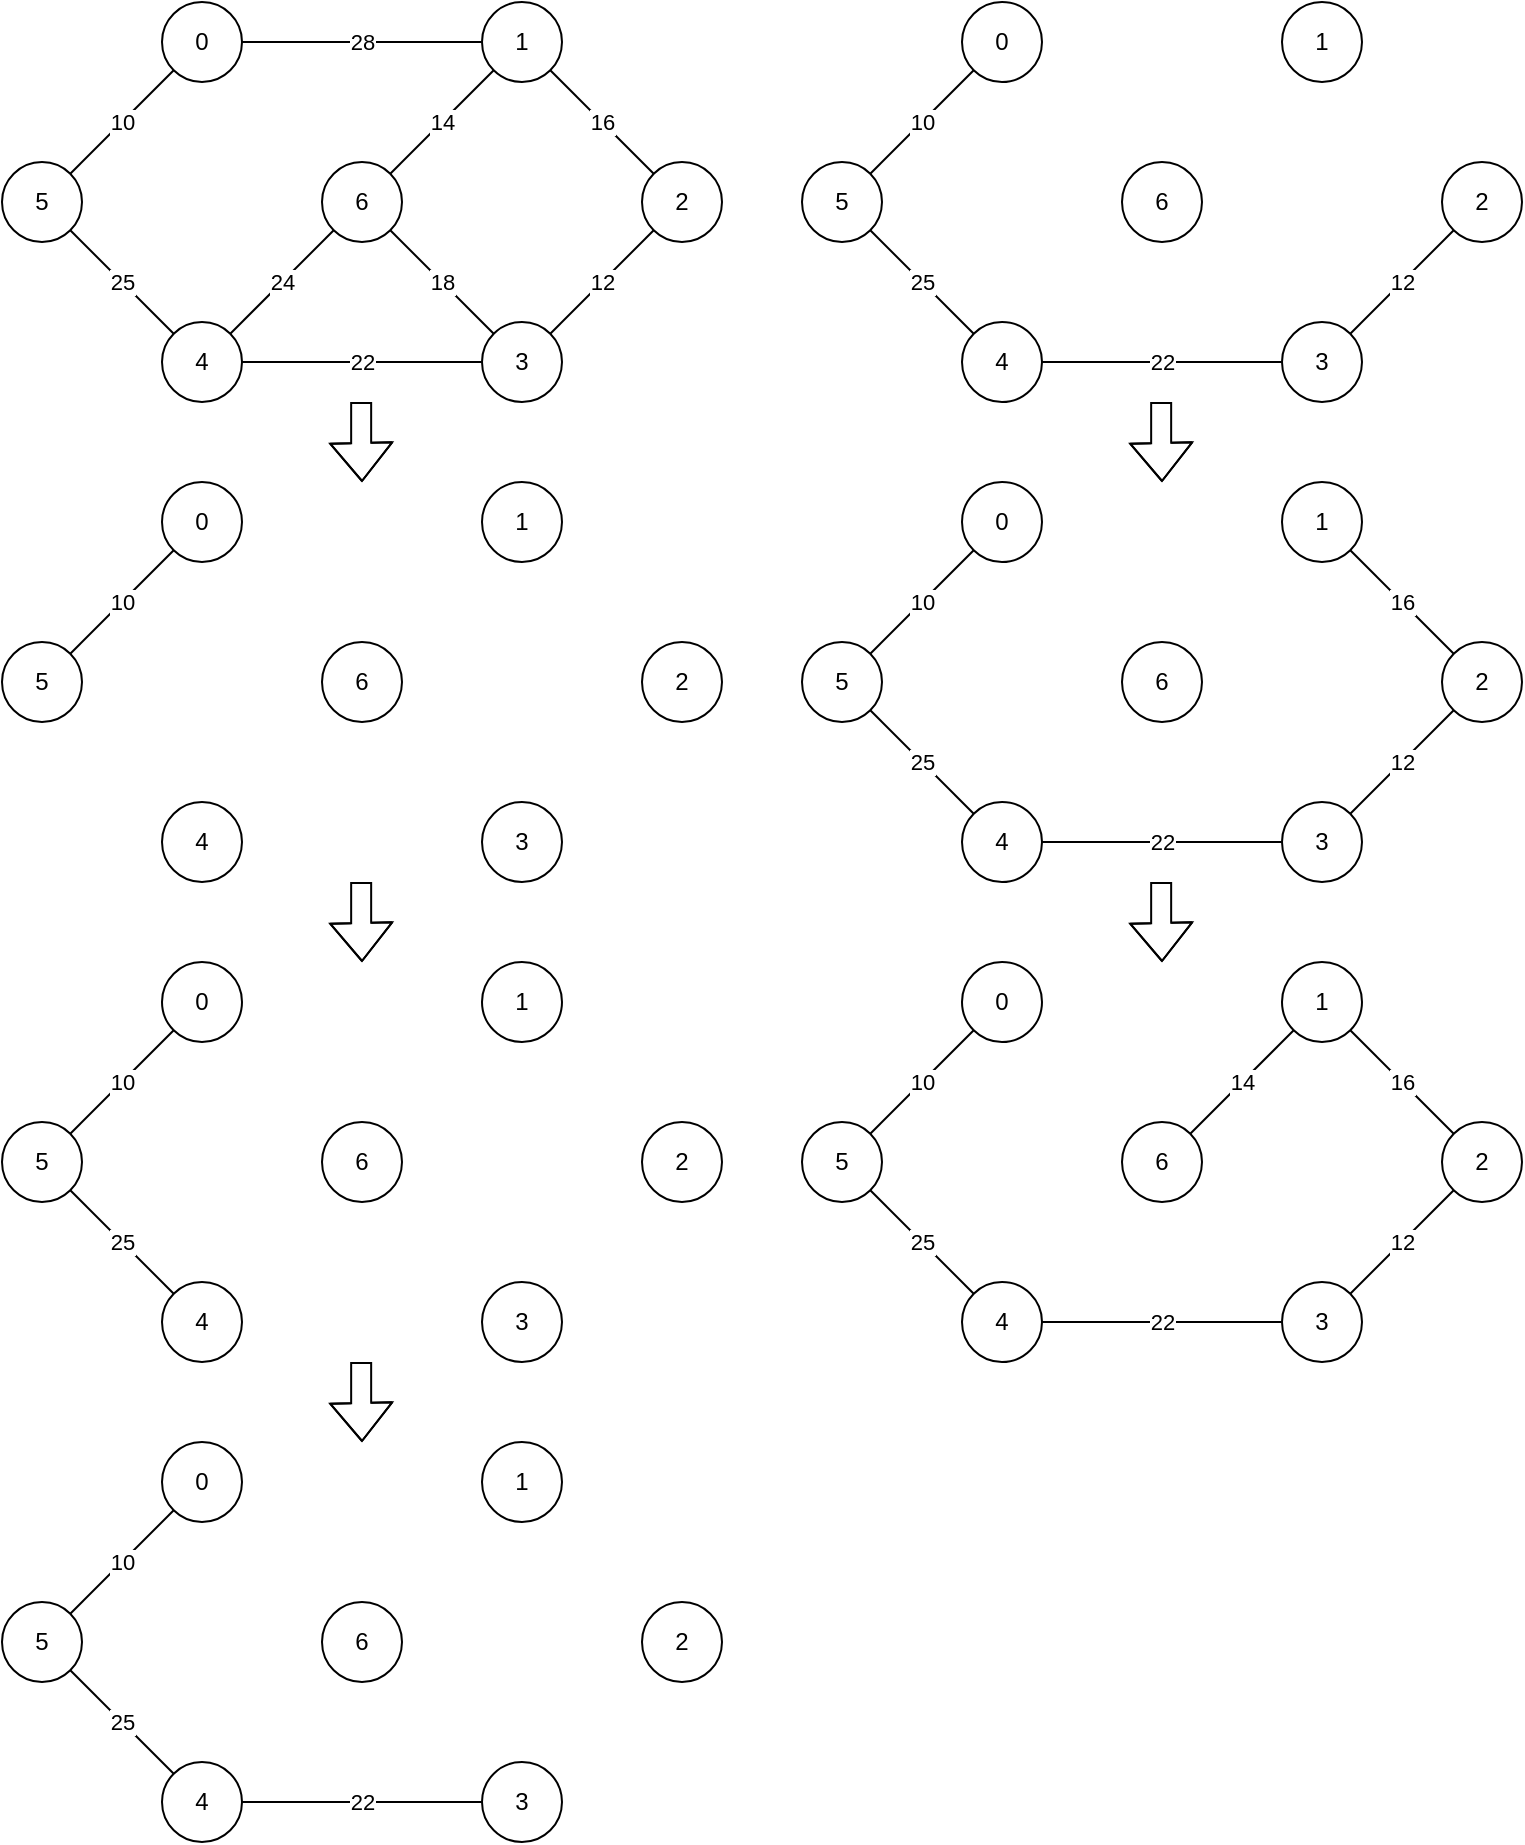 <mxfile version="18.1.1" type="device"><diagram id="4Q7hmLH9SRM8E9fn2qQQ" name="Page-1"><mxGraphModel dx="2844" dy="1528" grid="1" gridSize="10" guides="1" tooltips="1" connect="1" arrows="1" fold="1" page="1" pageScale="1" pageWidth="827" pageHeight="1169" math="0" shadow="0"><root><mxCell id="0"/><mxCell id="1" parent="0"/><mxCell id="DUyAEXDMTLzPHO5e6ggN-8" value="10" style="rounded=0;orthogonalLoop=1;jettySize=auto;html=1;exitX=0;exitY=1;exitDx=0;exitDy=0;endArrow=none;endFill=0;" edge="1" parent="1" source="DUyAEXDMTLzPHO5e6ggN-1" target="DUyAEXDMTLzPHO5e6ggN-6"><mxGeometry relative="1" as="geometry"/></mxCell><mxCell id="DUyAEXDMTLzPHO5e6ggN-10" value="28" style="edgeStyle=none;rounded=0;orthogonalLoop=1;jettySize=auto;html=1;exitX=1;exitY=0.5;exitDx=0;exitDy=0;endArrow=none;endFill=0;" edge="1" parent="1" source="DUyAEXDMTLzPHO5e6ggN-1" target="DUyAEXDMTLzPHO5e6ggN-7"><mxGeometry relative="1" as="geometry"/></mxCell><mxCell id="DUyAEXDMTLzPHO5e6ggN-1" value="0" style="ellipse;whiteSpace=wrap;html=1;aspect=fixed;" vertex="1" parent="1"><mxGeometry x="80" width="40" height="40" as="geometry"/></mxCell><mxCell id="DUyAEXDMTLzPHO5e6ggN-13" value="12" style="edgeStyle=none;rounded=0;orthogonalLoop=1;jettySize=auto;html=1;exitX=0;exitY=1;exitDx=0;exitDy=0;endArrow=none;endFill=0;" edge="1" parent="1" source="DUyAEXDMTLzPHO5e6ggN-2" target="DUyAEXDMTLzPHO5e6ggN-3"><mxGeometry relative="1" as="geometry"/></mxCell><mxCell id="DUyAEXDMTLzPHO5e6ggN-2" value="&lt;div&gt;2&lt;/div&gt;" style="ellipse;whiteSpace=wrap;html=1;aspect=fixed;" vertex="1" parent="1"><mxGeometry x="320" y="80" width="40" height="40" as="geometry"/></mxCell><mxCell id="DUyAEXDMTLzPHO5e6ggN-14" value="18" style="edgeStyle=none;rounded=0;orthogonalLoop=1;jettySize=auto;html=1;exitX=0;exitY=0;exitDx=0;exitDy=0;endArrow=none;endFill=0;" edge="1" parent="1" source="DUyAEXDMTLzPHO5e6ggN-3" target="DUyAEXDMTLzPHO5e6ggN-5"><mxGeometry relative="1" as="geometry"/></mxCell><mxCell id="DUyAEXDMTLzPHO5e6ggN-3" value="3" style="ellipse;whiteSpace=wrap;html=1;aspect=fixed;" vertex="1" parent="1"><mxGeometry x="240" y="160" width="40" height="40" as="geometry"/></mxCell><mxCell id="DUyAEXDMTLzPHO5e6ggN-16" value="22" style="edgeStyle=none;rounded=0;orthogonalLoop=1;jettySize=auto;html=1;exitX=1;exitY=0.5;exitDx=0;exitDy=0;endArrow=none;endFill=0;" edge="1" parent="1" source="DUyAEXDMTLzPHO5e6ggN-4" target="DUyAEXDMTLzPHO5e6ggN-3"><mxGeometry relative="1" as="geometry"/></mxCell><mxCell id="DUyAEXDMTLzPHO5e6ggN-4" value="4" style="ellipse;whiteSpace=wrap;html=1;aspect=fixed;" vertex="1" parent="1"><mxGeometry x="80" y="160" width="40" height="40" as="geometry"/></mxCell><mxCell id="DUyAEXDMTLzPHO5e6ggN-15" value="24" style="edgeStyle=none;rounded=0;orthogonalLoop=1;jettySize=auto;html=1;exitX=0;exitY=1;exitDx=0;exitDy=0;endArrow=none;endFill=0;" edge="1" parent="1" source="DUyAEXDMTLzPHO5e6ggN-5" target="DUyAEXDMTLzPHO5e6ggN-4"><mxGeometry relative="1" as="geometry"/></mxCell><mxCell id="DUyAEXDMTLzPHO5e6ggN-5" value="6" style="ellipse;whiteSpace=wrap;html=1;aspect=fixed;" vertex="1" parent="1"><mxGeometry x="160" y="80" width="40" height="40" as="geometry"/></mxCell><mxCell id="DUyAEXDMTLzPHO5e6ggN-9" value="25" style="edgeStyle=none;rounded=0;orthogonalLoop=1;jettySize=auto;html=1;exitX=1;exitY=1;exitDx=0;exitDy=0;endArrow=none;endFill=0;" edge="1" parent="1" source="DUyAEXDMTLzPHO5e6ggN-6" target="DUyAEXDMTLzPHO5e6ggN-4"><mxGeometry relative="1" as="geometry"/></mxCell><mxCell id="DUyAEXDMTLzPHO5e6ggN-6" value="5" style="ellipse;whiteSpace=wrap;html=1;aspect=fixed;" vertex="1" parent="1"><mxGeometry y="80" width="40" height="40" as="geometry"/></mxCell><mxCell id="DUyAEXDMTLzPHO5e6ggN-11" value="14" style="edgeStyle=none;rounded=0;orthogonalLoop=1;jettySize=auto;html=1;exitX=0;exitY=1;exitDx=0;exitDy=0;endArrow=none;endFill=0;" edge="1" parent="1" source="DUyAEXDMTLzPHO5e6ggN-7" target="DUyAEXDMTLzPHO5e6ggN-5"><mxGeometry relative="1" as="geometry"/></mxCell><mxCell id="DUyAEXDMTLzPHO5e6ggN-12" value="16" style="edgeStyle=none;rounded=0;orthogonalLoop=1;jettySize=auto;html=1;exitX=1;exitY=1;exitDx=0;exitDy=0;endArrow=none;endFill=0;" edge="1" parent="1" source="DUyAEXDMTLzPHO5e6ggN-7" target="DUyAEXDMTLzPHO5e6ggN-2"><mxGeometry relative="1" as="geometry"/></mxCell><mxCell id="DUyAEXDMTLzPHO5e6ggN-7" value="1" style="ellipse;whiteSpace=wrap;html=1;aspect=fixed;" vertex="1" parent="1"><mxGeometry x="240" width="40" height="40" as="geometry"/></mxCell><mxCell id="DUyAEXDMTLzPHO5e6ggN-33" value="10" style="edgeStyle=none;rounded=0;orthogonalLoop=1;jettySize=auto;html=1;exitX=0;exitY=1;exitDx=0;exitDy=0;entryX=1;entryY=0;entryDx=0;entryDy=0;endArrow=none;endFill=0;" edge="1" parent="1" source="DUyAEXDMTLzPHO5e6ggN-19" target="DUyAEXDMTLzPHO5e6ggN-29"><mxGeometry relative="1" as="geometry"/></mxCell><mxCell id="DUyAEXDMTLzPHO5e6ggN-19" value="0" style="ellipse;whiteSpace=wrap;html=1;aspect=fixed;" vertex="1" parent="1"><mxGeometry x="80" y="240" width="40" height="40" as="geometry"/></mxCell><mxCell id="DUyAEXDMTLzPHO5e6ggN-21" value="&lt;div&gt;2&lt;/div&gt;" style="ellipse;whiteSpace=wrap;html=1;aspect=fixed;" vertex="1" parent="1"><mxGeometry x="320" y="320" width="40" height="40" as="geometry"/></mxCell><mxCell id="DUyAEXDMTLzPHO5e6ggN-23" value="3" style="ellipse;whiteSpace=wrap;html=1;aspect=fixed;" vertex="1" parent="1"><mxGeometry x="240" y="400" width="40" height="40" as="geometry"/></mxCell><mxCell id="DUyAEXDMTLzPHO5e6ggN-25" value="4" style="ellipse;whiteSpace=wrap;html=1;aspect=fixed;" vertex="1" parent="1"><mxGeometry x="80" y="400" width="40" height="40" as="geometry"/></mxCell><mxCell id="DUyAEXDMTLzPHO5e6ggN-27" value="6" style="ellipse;whiteSpace=wrap;html=1;aspect=fixed;" vertex="1" parent="1"><mxGeometry x="160" y="320" width="40" height="40" as="geometry"/></mxCell><mxCell id="DUyAEXDMTLzPHO5e6ggN-29" value="5" style="ellipse;whiteSpace=wrap;html=1;aspect=fixed;" vertex="1" parent="1"><mxGeometry y="320" width="40" height="40" as="geometry"/></mxCell><mxCell id="DUyAEXDMTLzPHO5e6ggN-32" value="1" style="ellipse;whiteSpace=wrap;html=1;aspect=fixed;" vertex="1" parent="1"><mxGeometry x="240" y="240" width="40" height="40" as="geometry"/></mxCell><mxCell id="DUyAEXDMTLzPHO5e6ggN-38" value="10" style="edgeStyle=none;rounded=0;orthogonalLoop=1;jettySize=auto;html=1;exitX=0;exitY=1;exitDx=0;exitDy=0;entryX=1;entryY=0;entryDx=0;entryDy=0;endArrow=none;endFill=0;" edge="1" parent="1" source="DUyAEXDMTLzPHO5e6ggN-39" target="DUyAEXDMTLzPHO5e6ggN-44"><mxGeometry relative="1" as="geometry"/></mxCell><mxCell id="DUyAEXDMTLzPHO5e6ggN-39" value="0" style="ellipse;whiteSpace=wrap;html=1;aspect=fixed;" vertex="1" parent="1"><mxGeometry x="80" y="480" width="40" height="40" as="geometry"/></mxCell><mxCell id="DUyAEXDMTLzPHO5e6ggN-40" value="&lt;div&gt;2&lt;/div&gt;" style="ellipse;whiteSpace=wrap;html=1;aspect=fixed;" vertex="1" parent="1"><mxGeometry x="320" y="560" width="40" height="40" as="geometry"/></mxCell><mxCell id="DUyAEXDMTLzPHO5e6ggN-41" value="3" style="ellipse;whiteSpace=wrap;html=1;aspect=fixed;" vertex="1" parent="1"><mxGeometry x="240" y="640" width="40" height="40" as="geometry"/></mxCell><mxCell id="DUyAEXDMTLzPHO5e6ggN-42" value="4" style="ellipse;whiteSpace=wrap;html=1;aspect=fixed;" vertex="1" parent="1"><mxGeometry x="80" y="640" width="40" height="40" as="geometry"/></mxCell><mxCell id="DUyAEXDMTLzPHO5e6ggN-43" value="6" style="ellipse;whiteSpace=wrap;html=1;aspect=fixed;" vertex="1" parent="1"><mxGeometry x="160" y="560" width="40" height="40" as="geometry"/></mxCell><mxCell id="DUyAEXDMTLzPHO5e6ggN-46" value="25" style="edgeStyle=none;rounded=0;orthogonalLoop=1;jettySize=auto;html=1;exitX=1;exitY=1;exitDx=0;exitDy=0;endArrow=none;endFill=0;" edge="1" parent="1" source="DUyAEXDMTLzPHO5e6ggN-44" target="DUyAEXDMTLzPHO5e6ggN-42"><mxGeometry relative="1" as="geometry"/></mxCell><mxCell id="DUyAEXDMTLzPHO5e6ggN-44" value="5" style="ellipse;whiteSpace=wrap;html=1;aspect=fixed;" vertex="1" parent="1"><mxGeometry y="560" width="40" height="40" as="geometry"/></mxCell><mxCell id="DUyAEXDMTLzPHO5e6ggN-45" value="1" style="ellipse;whiteSpace=wrap;html=1;aspect=fixed;" vertex="1" parent="1"><mxGeometry x="240" y="480" width="40" height="40" as="geometry"/></mxCell><mxCell id="DUyAEXDMTLzPHO5e6ggN-47" value="10" style="edgeStyle=none;rounded=0;orthogonalLoop=1;jettySize=auto;html=1;exitX=0;exitY=1;exitDx=0;exitDy=0;entryX=1;entryY=0;entryDx=0;entryDy=0;endArrow=none;endFill=0;" edge="1" parent="1" source="DUyAEXDMTLzPHO5e6ggN-48" target="DUyAEXDMTLzPHO5e6ggN-54"><mxGeometry relative="1" as="geometry"/></mxCell><mxCell id="DUyAEXDMTLzPHO5e6ggN-48" value="0" style="ellipse;whiteSpace=wrap;html=1;aspect=fixed;" vertex="1" parent="1"><mxGeometry x="80" y="720" width="40" height="40" as="geometry"/></mxCell><mxCell id="DUyAEXDMTLzPHO5e6ggN-49" value="&lt;div&gt;2&lt;/div&gt;" style="ellipse;whiteSpace=wrap;html=1;aspect=fixed;" vertex="1" parent="1"><mxGeometry x="320" y="800" width="40" height="40" as="geometry"/></mxCell><mxCell id="DUyAEXDMTLzPHO5e6ggN-50" value="3" style="ellipse;whiteSpace=wrap;html=1;aspect=fixed;" vertex="1" parent="1"><mxGeometry x="240" y="880" width="40" height="40" as="geometry"/></mxCell><mxCell id="DUyAEXDMTLzPHO5e6ggN-56" value="22" style="edgeStyle=none;rounded=0;orthogonalLoop=1;jettySize=auto;html=1;exitX=1;exitY=0.5;exitDx=0;exitDy=0;entryX=0;entryY=0.5;entryDx=0;entryDy=0;endArrow=none;endFill=0;" edge="1" parent="1" source="DUyAEXDMTLzPHO5e6ggN-51" target="DUyAEXDMTLzPHO5e6ggN-50"><mxGeometry relative="1" as="geometry"/></mxCell><mxCell id="DUyAEXDMTLzPHO5e6ggN-51" value="4" style="ellipse;whiteSpace=wrap;html=1;aspect=fixed;" vertex="1" parent="1"><mxGeometry x="80" y="880" width="40" height="40" as="geometry"/></mxCell><mxCell id="DUyAEXDMTLzPHO5e6ggN-52" value="6" style="ellipse;whiteSpace=wrap;html=1;aspect=fixed;" vertex="1" parent="1"><mxGeometry x="160" y="800" width="40" height="40" as="geometry"/></mxCell><mxCell id="DUyAEXDMTLzPHO5e6ggN-53" value="25" style="edgeStyle=none;rounded=0;orthogonalLoop=1;jettySize=auto;html=1;exitX=1;exitY=1;exitDx=0;exitDy=0;endArrow=none;endFill=0;" edge="1" parent="1" source="DUyAEXDMTLzPHO5e6ggN-54" target="DUyAEXDMTLzPHO5e6ggN-51"><mxGeometry relative="1" as="geometry"/></mxCell><mxCell id="DUyAEXDMTLzPHO5e6ggN-54" value="5" style="ellipse;whiteSpace=wrap;html=1;aspect=fixed;" vertex="1" parent="1"><mxGeometry y="800" width="40" height="40" as="geometry"/></mxCell><mxCell id="DUyAEXDMTLzPHO5e6ggN-55" value="1" style="ellipse;whiteSpace=wrap;html=1;aspect=fixed;" vertex="1" parent="1"><mxGeometry x="240" y="720" width="40" height="40" as="geometry"/></mxCell><mxCell id="DUyAEXDMTLzPHO5e6ggN-57" value="10" style="edgeStyle=none;rounded=0;orthogonalLoop=1;jettySize=auto;html=1;exitX=0;exitY=1;exitDx=0;exitDy=0;entryX=1;entryY=0;entryDx=0;entryDy=0;endArrow=none;endFill=0;" edge="1" parent="1" source="DUyAEXDMTLzPHO5e6ggN-58" target="DUyAEXDMTLzPHO5e6ggN-65"><mxGeometry relative="1" as="geometry"/></mxCell><mxCell id="DUyAEXDMTLzPHO5e6ggN-58" value="0" style="ellipse;whiteSpace=wrap;html=1;aspect=fixed;" vertex="1" parent="1"><mxGeometry x="480" width="40" height="40" as="geometry"/></mxCell><mxCell id="DUyAEXDMTLzPHO5e6ggN-59" value="&lt;div&gt;2&lt;/div&gt;" style="ellipse;whiteSpace=wrap;html=1;aspect=fixed;" vertex="1" parent="1"><mxGeometry x="720" y="80" width="40" height="40" as="geometry"/></mxCell><mxCell id="DUyAEXDMTLzPHO5e6ggN-67" value="12" style="edgeStyle=none;rounded=0;orthogonalLoop=1;jettySize=auto;html=1;exitX=1;exitY=0;exitDx=0;exitDy=0;endArrow=none;endFill=0;" edge="1" parent="1" source="DUyAEXDMTLzPHO5e6ggN-60" target="DUyAEXDMTLzPHO5e6ggN-59"><mxGeometry relative="1" as="geometry"/></mxCell><mxCell id="DUyAEXDMTLzPHO5e6ggN-60" value="3" style="ellipse;whiteSpace=wrap;html=1;aspect=fixed;" vertex="1" parent="1"><mxGeometry x="640" y="160" width="40" height="40" as="geometry"/></mxCell><mxCell id="DUyAEXDMTLzPHO5e6ggN-61" value="22" style="edgeStyle=none;rounded=0;orthogonalLoop=1;jettySize=auto;html=1;exitX=1;exitY=0.5;exitDx=0;exitDy=0;entryX=0;entryY=0.5;entryDx=0;entryDy=0;endArrow=none;endFill=0;" edge="1" parent="1" source="DUyAEXDMTLzPHO5e6ggN-62" target="DUyAEXDMTLzPHO5e6ggN-60"><mxGeometry relative="1" as="geometry"/></mxCell><mxCell id="DUyAEXDMTLzPHO5e6ggN-62" value="4" style="ellipse;whiteSpace=wrap;html=1;aspect=fixed;" vertex="1" parent="1"><mxGeometry x="480" y="160" width="40" height="40" as="geometry"/></mxCell><mxCell id="DUyAEXDMTLzPHO5e6ggN-63" value="6" style="ellipse;whiteSpace=wrap;html=1;aspect=fixed;" vertex="1" parent="1"><mxGeometry x="560" y="80" width="40" height="40" as="geometry"/></mxCell><mxCell id="DUyAEXDMTLzPHO5e6ggN-64" value="25" style="edgeStyle=none;rounded=0;orthogonalLoop=1;jettySize=auto;html=1;exitX=1;exitY=1;exitDx=0;exitDy=0;endArrow=none;endFill=0;" edge="1" parent="1" source="DUyAEXDMTLzPHO5e6ggN-65" target="DUyAEXDMTLzPHO5e6ggN-62"><mxGeometry relative="1" as="geometry"/></mxCell><mxCell id="DUyAEXDMTLzPHO5e6ggN-65" value="5" style="ellipse;whiteSpace=wrap;html=1;aspect=fixed;" vertex="1" parent="1"><mxGeometry x="400" y="80" width="40" height="40" as="geometry"/></mxCell><mxCell id="DUyAEXDMTLzPHO5e6ggN-66" value="1" style="ellipse;whiteSpace=wrap;html=1;aspect=fixed;" vertex="1" parent="1"><mxGeometry x="640" width="40" height="40" as="geometry"/></mxCell><mxCell id="DUyAEXDMTLzPHO5e6ggN-68" value="10" style="edgeStyle=none;rounded=0;orthogonalLoop=1;jettySize=auto;html=1;exitX=0;exitY=1;exitDx=0;exitDy=0;entryX=1;entryY=0;entryDx=0;entryDy=0;endArrow=none;endFill=0;" edge="1" parent="1" source="DUyAEXDMTLzPHO5e6ggN-69" target="DUyAEXDMTLzPHO5e6ggN-77"><mxGeometry relative="1" as="geometry"/></mxCell><mxCell id="DUyAEXDMTLzPHO5e6ggN-69" value="0" style="ellipse;whiteSpace=wrap;html=1;aspect=fixed;" vertex="1" parent="1"><mxGeometry x="480" y="240" width="40" height="40" as="geometry"/></mxCell><mxCell id="DUyAEXDMTLzPHO5e6ggN-70" value="&lt;div&gt;2&lt;/div&gt;" style="ellipse;whiteSpace=wrap;html=1;aspect=fixed;" vertex="1" parent="1"><mxGeometry x="720" y="320" width="40" height="40" as="geometry"/></mxCell><mxCell id="DUyAEXDMTLzPHO5e6ggN-71" value="12" style="edgeStyle=none;rounded=0;orthogonalLoop=1;jettySize=auto;html=1;exitX=1;exitY=0;exitDx=0;exitDy=0;endArrow=none;endFill=0;" edge="1" parent="1" source="DUyAEXDMTLzPHO5e6ggN-72" target="DUyAEXDMTLzPHO5e6ggN-70"><mxGeometry relative="1" as="geometry"/></mxCell><mxCell id="DUyAEXDMTLzPHO5e6ggN-72" value="3" style="ellipse;whiteSpace=wrap;html=1;aspect=fixed;" vertex="1" parent="1"><mxGeometry x="640" y="400" width="40" height="40" as="geometry"/></mxCell><mxCell id="DUyAEXDMTLzPHO5e6ggN-73" value="22" style="edgeStyle=none;rounded=0;orthogonalLoop=1;jettySize=auto;html=1;exitX=1;exitY=0.5;exitDx=0;exitDy=0;entryX=0;entryY=0.5;entryDx=0;entryDy=0;endArrow=none;endFill=0;" edge="1" parent="1" source="DUyAEXDMTLzPHO5e6ggN-74" target="DUyAEXDMTLzPHO5e6ggN-72"><mxGeometry relative="1" as="geometry"/></mxCell><mxCell id="DUyAEXDMTLzPHO5e6ggN-74" value="4" style="ellipse;whiteSpace=wrap;html=1;aspect=fixed;" vertex="1" parent="1"><mxGeometry x="480" y="400" width="40" height="40" as="geometry"/></mxCell><mxCell id="DUyAEXDMTLzPHO5e6ggN-75" value="6" style="ellipse;whiteSpace=wrap;html=1;aspect=fixed;" vertex="1" parent="1"><mxGeometry x="560" y="320" width="40" height="40" as="geometry"/></mxCell><mxCell id="DUyAEXDMTLzPHO5e6ggN-76" value="25" style="edgeStyle=none;rounded=0;orthogonalLoop=1;jettySize=auto;html=1;exitX=1;exitY=1;exitDx=0;exitDy=0;endArrow=none;endFill=0;" edge="1" parent="1" source="DUyAEXDMTLzPHO5e6ggN-77" target="DUyAEXDMTLzPHO5e6ggN-74"><mxGeometry relative="1" as="geometry"/></mxCell><mxCell id="DUyAEXDMTLzPHO5e6ggN-77" value="5" style="ellipse;whiteSpace=wrap;html=1;aspect=fixed;" vertex="1" parent="1"><mxGeometry x="400" y="320" width="40" height="40" as="geometry"/></mxCell><mxCell id="DUyAEXDMTLzPHO5e6ggN-79" value="16" style="edgeStyle=none;rounded=0;orthogonalLoop=1;jettySize=auto;html=1;exitX=1;exitY=1;exitDx=0;exitDy=0;endArrow=none;endFill=0;" edge="1" parent="1" source="DUyAEXDMTLzPHO5e6ggN-78" target="DUyAEXDMTLzPHO5e6ggN-70"><mxGeometry relative="1" as="geometry"/></mxCell><mxCell id="DUyAEXDMTLzPHO5e6ggN-78" value="1" style="ellipse;whiteSpace=wrap;html=1;aspect=fixed;" vertex="1" parent="1"><mxGeometry x="640" y="240" width="40" height="40" as="geometry"/></mxCell><mxCell id="DUyAEXDMTLzPHO5e6ggN-80" value="10" style="edgeStyle=none;rounded=0;orthogonalLoop=1;jettySize=auto;html=1;exitX=0;exitY=1;exitDx=0;exitDy=0;entryX=1;entryY=0;entryDx=0;entryDy=0;endArrow=none;endFill=0;" edge="1" parent="1" source="DUyAEXDMTLzPHO5e6ggN-81" target="DUyAEXDMTLzPHO5e6ggN-89"><mxGeometry relative="1" as="geometry"/></mxCell><mxCell id="DUyAEXDMTLzPHO5e6ggN-81" value="0" style="ellipse;whiteSpace=wrap;html=1;aspect=fixed;" vertex="1" parent="1"><mxGeometry x="480" y="480" width="40" height="40" as="geometry"/></mxCell><mxCell id="DUyAEXDMTLzPHO5e6ggN-82" value="&lt;div&gt;2&lt;/div&gt;" style="ellipse;whiteSpace=wrap;html=1;aspect=fixed;" vertex="1" parent="1"><mxGeometry x="720" y="560" width="40" height="40" as="geometry"/></mxCell><mxCell id="DUyAEXDMTLzPHO5e6ggN-83" value="12" style="edgeStyle=none;rounded=0;orthogonalLoop=1;jettySize=auto;html=1;exitX=1;exitY=0;exitDx=0;exitDy=0;endArrow=none;endFill=0;" edge="1" parent="1" source="DUyAEXDMTLzPHO5e6ggN-84" target="DUyAEXDMTLzPHO5e6ggN-82"><mxGeometry relative="1" as="geometry"/></mxCell><mxCell id="DUyAEXDMTLzPHO5e6ggN-84" value="3" style="ellipse;whiteSpace=wrap;html=1;aspect=fixed;" vertex="1" parent="1"><mxGeometry x="640" y="640" width="40" height="40" as="geometry"/></mxCell><mxCell id="DUyAEXDMTLzPHO5e6ggN-85" value="22" style="edgeStyle=none;rounded=0;orthogonalLoop=1;jettySize=auto;html=1;exitX=1;exitY=0.5;exitDx=0;exitDy=0;entryX=0;entryY=0.5;entryDx=0;entryDy=0;endArrow=none;endFill=0;" edge="1" parent="1" source="DUyAEXDMTLzPHO5e6ggN-86" target="DUyAEXDMTLzPHO5e6ggN-84"><mxGeometry relative="1" as="geometry"/></mxCell><mxCell id="DUyAEXDMTLzPHO5e6ggN-86" value="4" style="ellipse;whiteSpace=wrap;html=1;aspect=fixed;" vertex="1" parent="1"><mxGeometry x="480" y="640" width="40" height="40" as="geometry"/></mxCell><mxCell id="DUyAEXDMTLzPHO5e6ggN-87" value="6" style="ellipse;whiteSpace=wrap;html=1;aspect=fixed;" vertex="1" parent="1"><mxGeometry x="560" y="560" width="40" height="40" as="geometry"/></mxCell><mxCell id="DUyAEXDMTLzPHO5e6ggN-88" value="25" style="edgeStyle=none;rounded=0;orthogonalLoop=1;jettySize=auto;html=1;exitX=1;exitY=1;exitDx=0;exitDy=0;endArrow=none;endFill=0;" edge="1" parent="1" source="DUyAEXDMTLzPHO5e6ggN-89" target="DUyAEXDMTLzPHO5e6ggN-86"><mxGeometry relative="1" as="geometry"/></mxCell><mxCell id="DUyAEXDMTLzPHO5e6ggN-89" value="5" style="ellipse;whiteSpace=wrap;html=1;aspect=fixed;" vertex="1" parent="1"><mxGeometry x="400" y="560" width="40" height="40" as="geometry"/></mxCell><mxCell id="DUyAEXDMTLzPHO5e6ggN-90" value="16" style="edgeStyle=none;rounded=0;orthogonalLoop=1;jettySize=auto;html=1;exitX=1;exitY=1;exitDx=0;exitDy=0;endArrow=none;endFill=0;" edge="1" parent="1" source="DUyAEXDMTLzPHO5e6ggN-91" target="DUyAEXDMTLzPHO5e6ggN-82"><mxGeometry relative="1" as="geometry"/></mxCell><mxCell id="DUyAEXDMTLzPHO5e6ggN-92" value="14" style="edgeStyle=none;rounded=0;orthogonalLoop=1;jettySize=auto;html=1;exitX=0;exitY=1;exitDx=0;exitDy=0;endArrow=none;endFill=0;" edge="1" parent="1" source="DUyAEXDMTLzPHO5e6ggN-91" target="DUyAEXDMTLzPHO5e6ggN-87"><mxGeometry relative="1" as="geometry"/></mxCell><mxCell id="DUyAEXDMTLzPHO5e6ggN-91" value="1" style="ellipse;whiteSpace=wrap;html=1;aspect=fixed;" vertex="1" parent="1"><mxGeometry x="640" y="480" width="40" height="40" as="geometry"/></mxCell><mxCell id="DUyAEXDMTLzPHO5e6ggN-93" value="" style="shape=flexArrow;endArrow=classic;html=1;rounded=0;" edge="1" parent="1"><mxGeometry width="50" height="50" relative="1" as="geometry"><mxPoint x="179.58" y="200" as="sourcePoint"/><mxPoint x="180" y="240" as="targetPoint"/><Array as="points"><mxPoint x="179.58" y="210"/><mxPoint x="179.58" y="220"/></Array></mxGeometry></mxCell><mxCell id="DUyAEXDMTLzPHO5e6ggN-94" value="" style="shape=flexArrow;endArrow=classic;html=1;rounded=0;" edge="1" parent="1"><mxGeometry width="50" height="50" relative="1" as="geometry"><mxPoint x="179.58" y="440" as="sourcePoint"/><mxPoint x="180" y="480.0" as="targetPoint"/><Array as="points"><mxPoint x="179.58" y="450"/><mxPoint x="179.58" y="460"/></Array></mxGeometry></mxCell><mxCell id="DUyAEXDMTLzPHO5e6ggN-95" value="" style="shape=flexArrow;endArrow=classic;html=1;rounded=0;" edge="1" parent="1"><mxGeometry width="50" height="50" relative="1" as="geometry"><mxPoint x="179.58" y="680" as="sourcePoint"/><mxPoint x="180" y="720.0" as="targetPoint"/><Array as="points"><mxPoint x="179.58" y="690"/><mxPoint x="179.58" y="700"/></Array></mxGeometry></mxCell><mxCell id="DUyAEXDMTLzPHO5e6ggN-96" value="" style="shape=flexArrow;endArrow=classic;html=1;rounded=0;" edge="1" parent="1"><mxGeometry width="50" height="50" relative="1" as="geometry"><mxPoint x="579.58" y="200" as="sourcePoint"/><mxPoint x="580" y="240.0" as="targetPoint"/><Array as="points"><mxPoint x="579.58" y="210"/><mxPoint x="579.58" y="220"/></Array></mxGeometry></mxCell><mxCell id="DUyAEXDMTLzPHO5e6ggN-97" value="" style="shape=flexArrow;endArrow=classic;html=1;rounded=0;" edge="1" parent="1"><mxGeometry width="50" height="50" relative="1" as="geometry"><mxPoint x="579.58" y="440" as="sourcePoint"/><mxPoint x="580" y="480.0" as="targetPoint"/><Array as="points"><mxPoint x="579.58" y="450"/><mxPoint x="579.58" y="460"/></Array></mxGeometry></mxCell></root></mxGraphModel></diagram></mxfile>